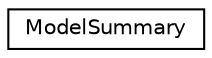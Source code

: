 digraph "Graphical Class Hierarchy"
{
 // LATEX_PDF_SIZE
  edge [fontname="Helvetica",fontsize="10",labelfontname="Helvetica",labelfontsize="10"];
  node [fontname="Helvetica",fontsize="10",shape=record];
  rankdir="LR";
  Node0 [label="ModelSummary",height=0.2,width=0.4,color="black", fillcolor="white", style="filled",URL="$structoperations__research_1_1math__opt_1_1_model_summary.html",tooltip=" "];
}
